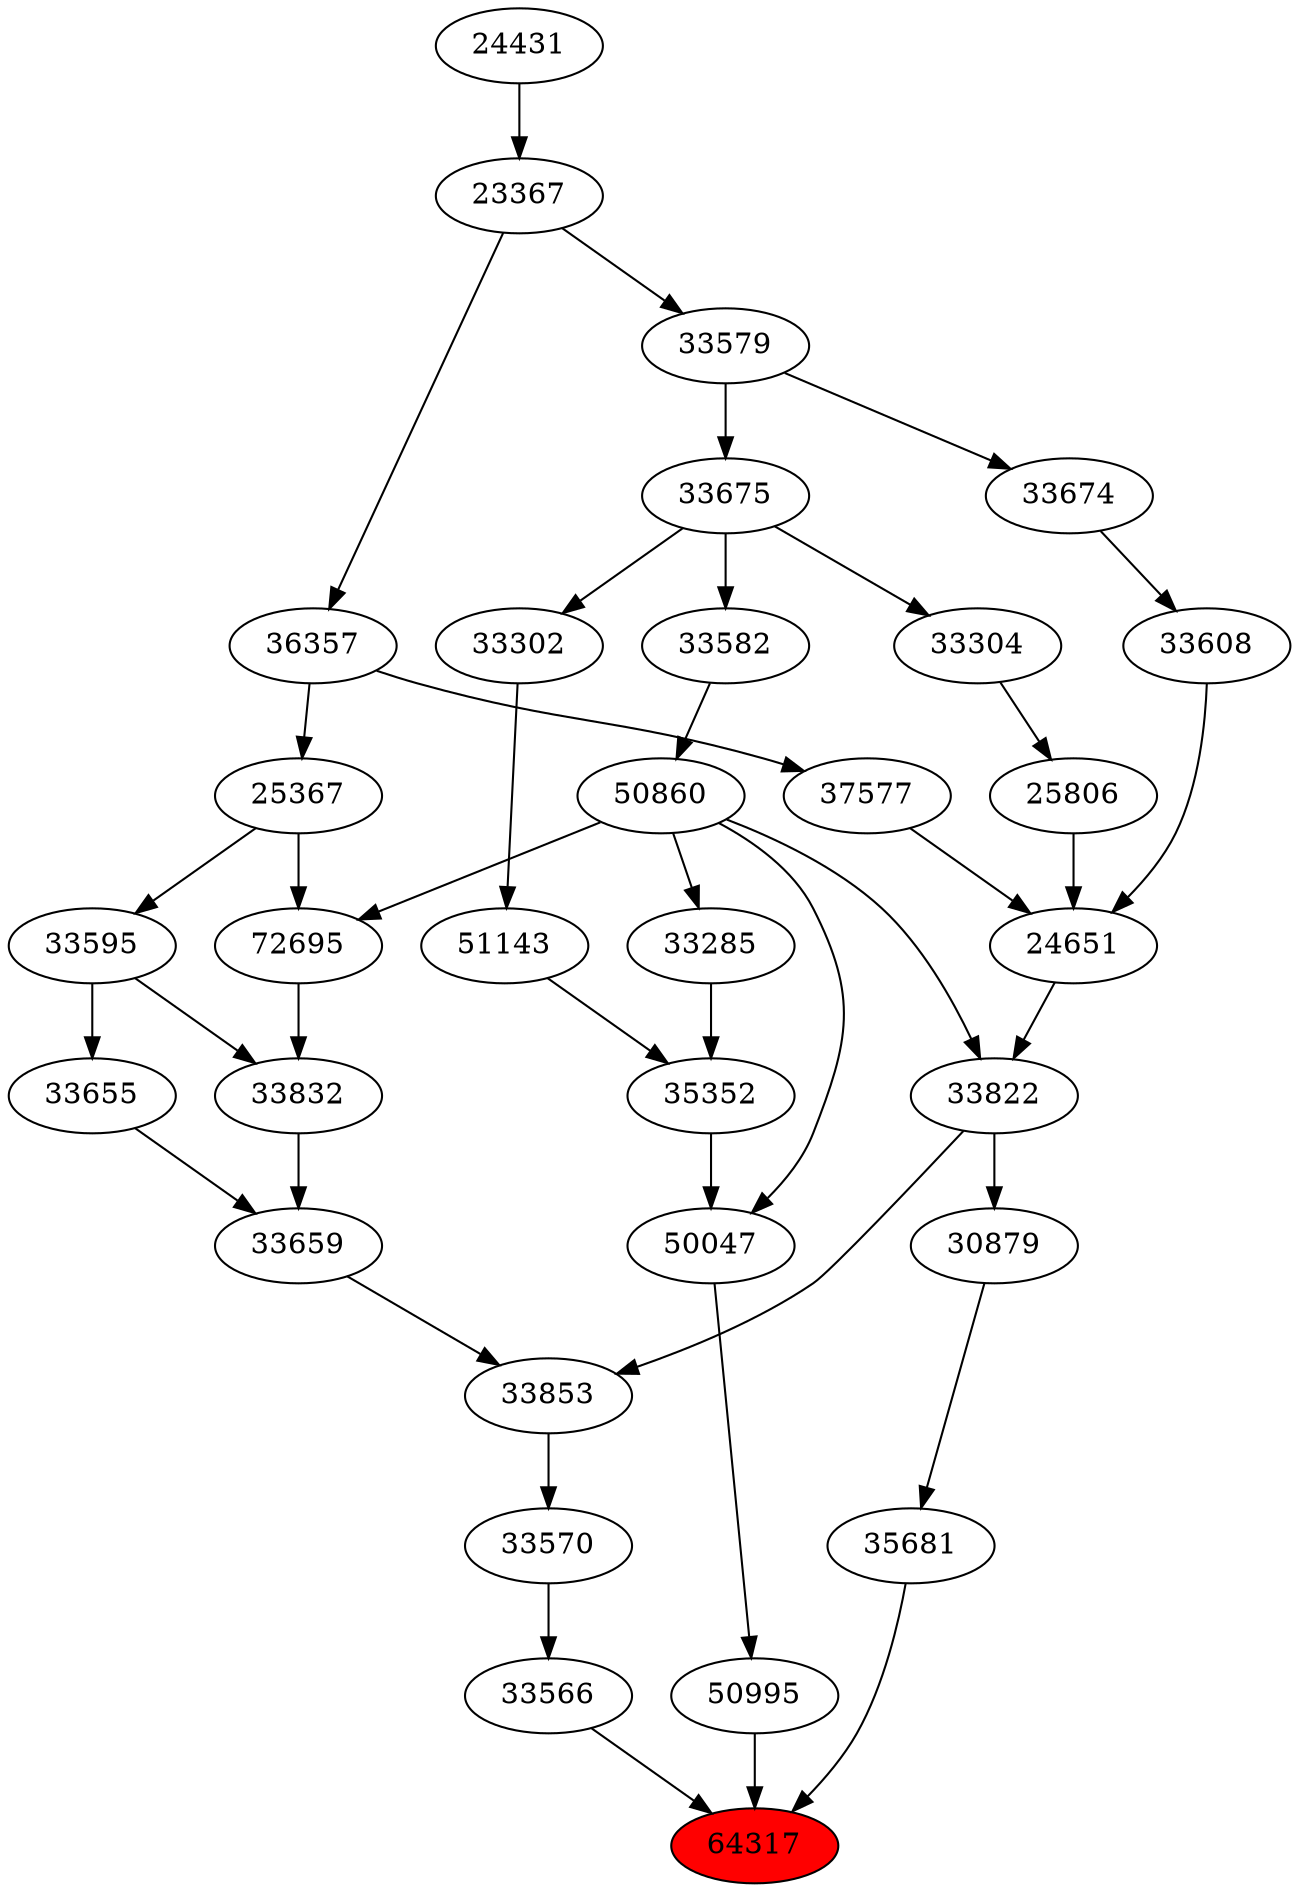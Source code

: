 strict digraph{ 
64317 [label="64317" fillcolor=red style=filled]
33566 -> 64317
50995 -> 64317
35681 -> 64317
33566 [label="33566"]
33570 -> 33566
50995 [label="50995"]
50047 -> 50995
35681 [label="35681"]
30879 -> 35681
33570 [label="33570"]
33853 -> 33570
50047 [label="50047"]
35352 -> 50047
50860 -> 50047
30879 [label="30879"]
33822 -> 30879
33853 [label="33853"]
33659 -> 33853
33822 -> 33853
35352 [label="35352"]
33285 -> 35352
51143 -> 35352
50860 [label="50860"]
33582 -> 50860
33822 [label="33822"]
24651 -> 33822
50860 -> 33822
33659 [label="33659"]
33655 -> 33659
33832 -> 33659
33285 [label="33285"]
50860 -> 33285
51143 [label="51143"]
33302 -> 51143
33582 [label="33582"]
33675 -> 33582
24651 [label="24651"]
25806 -> 24651
33608 -> 24651
37577 -> 24651
33655 [label="33655"]
33595 -> 33655
33832 [label="33832"]
72695 -> 33832
33595 -> 33832
33302 [label="33302"]
33675 -> 33302
33675 [label="33675"]
33579 -> 33675
25806 [label="25806"]
33304 -> 25806
33608 [label="33608"]
33674 -> 33608
37577 [label="37577"]
36357 -> 37577
33595 [label="33595"]
25367 -> 33595
72695 [label="72695"]
50860 -> 72695
25367 -> 72695
33579 [label="33579"]
23367 -> 33579
33304 [label="33304"]
33675 -> 33304
33674 [label="33674"]
33579 -> 33674
36357 [label="36357"]
23367 -> 36357
25367 [label="25367"]
36357 -> 25367
23367 [label="23367"]
24431 -> 23367
24431 [label="24431"]
}